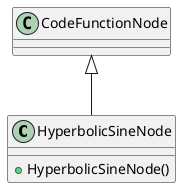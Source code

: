 @startuml
class HyperbolicSineNode {
    + HyperbolicSineNode()
}
CodeFunctionNode <|-- HyperbolicSineNode
@enduml
